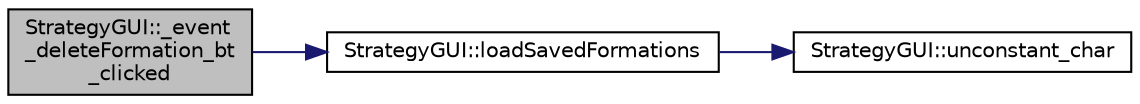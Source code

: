 digraph "StrategyGUI::_event_deleteFormation_bt_clicked"
{
 // INTERACTIVE_SVG=YES
  edge [fontname="Helvetica",fontsize="10",labelfontname="Helvetica",labelfontsize="10"];
  node [fontname="Helvetica",fontsize="10",shape=record];
  rankdir="LR";
  Node21 [label="StrategyGUI::_event\l_deleteFormation_bt\l_clicked",height=0.2,width=0.4,color="black", fillcolor="grey75", style="filled", fontcolor="black"];
  Node21 -> Node22 [color="midnightblue",fontsize="10",style="solid"];
  Node22 [label="StrategyGUI::loadSavedFormations",height=0.2,width=0.4,color="black", fillcolor="white", style="filled",URL="$class_strategy_g_u_i.html#a616a0f321878532cf85cfd02564758b5",tooltip="Loads formation.txt file and appends the saved formations on the checkbox. "];
  Node22 -> Node23 [color="midnightblue",fontsize="10",style="solid"];
  Node23 [label="StrategyGUI::unconstant_char",height=0.2,width=0.4,color="black", fillcolor="white", style="filled",URL="$class_strategy_g_u_i.html#a6d19f90621b2b2d6cad000b196e697d9",tooltip="Converts a constant string to an inconstant one. "];
}
